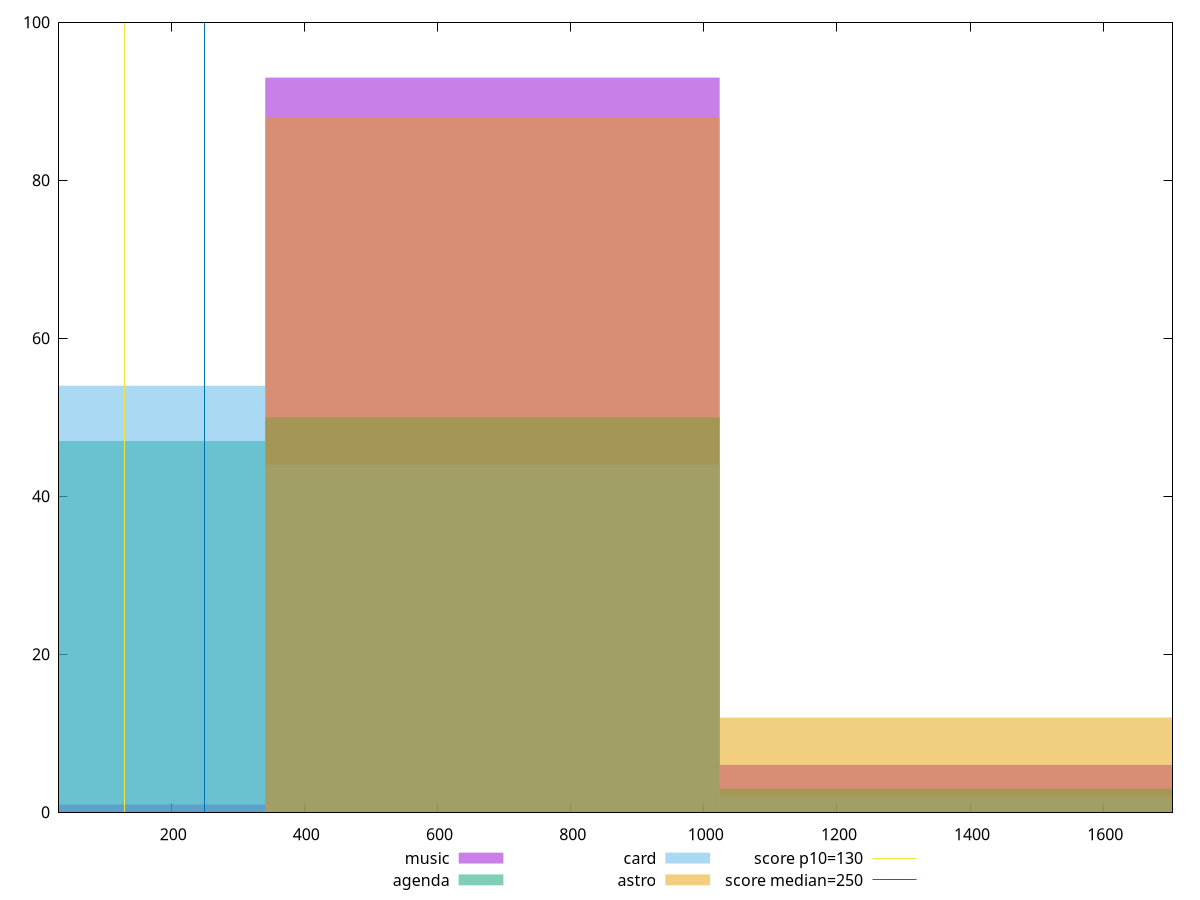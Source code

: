 reset

$music <<EOF
682.562218862676 93
1365.124437725352 6
0 1
EOF

$agenda <<EOF
682.562218862676 50
0 47
1365.124437725352 3
EOF

$card <<EOF
0 54
682.562218862676 44
1365.124437725352 2
EOF

$astro <<EOF
682.562218862676 88
1365.124437725352 12
EOF

set key outside below
set boxwidth 682.562218862676
set xrange [31.5:1704.0000000000018]
set yrange [0:100]
set trange [0:100]
set style fill transparent solid 0.5 noborder

set parametric
set terminal svg size 640, 520 enhanced background rgb 'white'
set output "reports/report_00028_2021-02-24T12-49-42.674Z/max-potential-fid/comparison/histogram/all_raw.svg"

plot $music title "music" with boxes, \
     $agenda title "agenda" with boxes, \
     $card title "card" with boxes, \
     $astro title "astro" with boxes, \
     130,t title "score p10=130", \
     250,t title "score median=250"

reset
